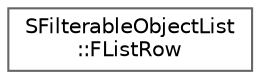 digraph "Graphical Class Hierarchy"
{
 // INTERACTIVE_SVG=YES
 // LATEX_PDF_SIZE
  bgcolor="transparent";
  edge [fontname=Helvetica,fontsize=10,labelfontname=Helvetica,labelfontsize=10];
  node [fontname=Helvetica,fontsize=10,shape=box,height=0.2,width=0.4];
  rankdir="LR";
  Node0 [id="Node000000",label="SFilterableObjectList\l::FListRow",height=0.2,width=0.4,color="grey40", fillcolor="white", style="filled",URL="$d8/de1/structSFilterableObjectList_1_1FListRow.html",tooltip="Return value for GenerateRowForObject."];
}
